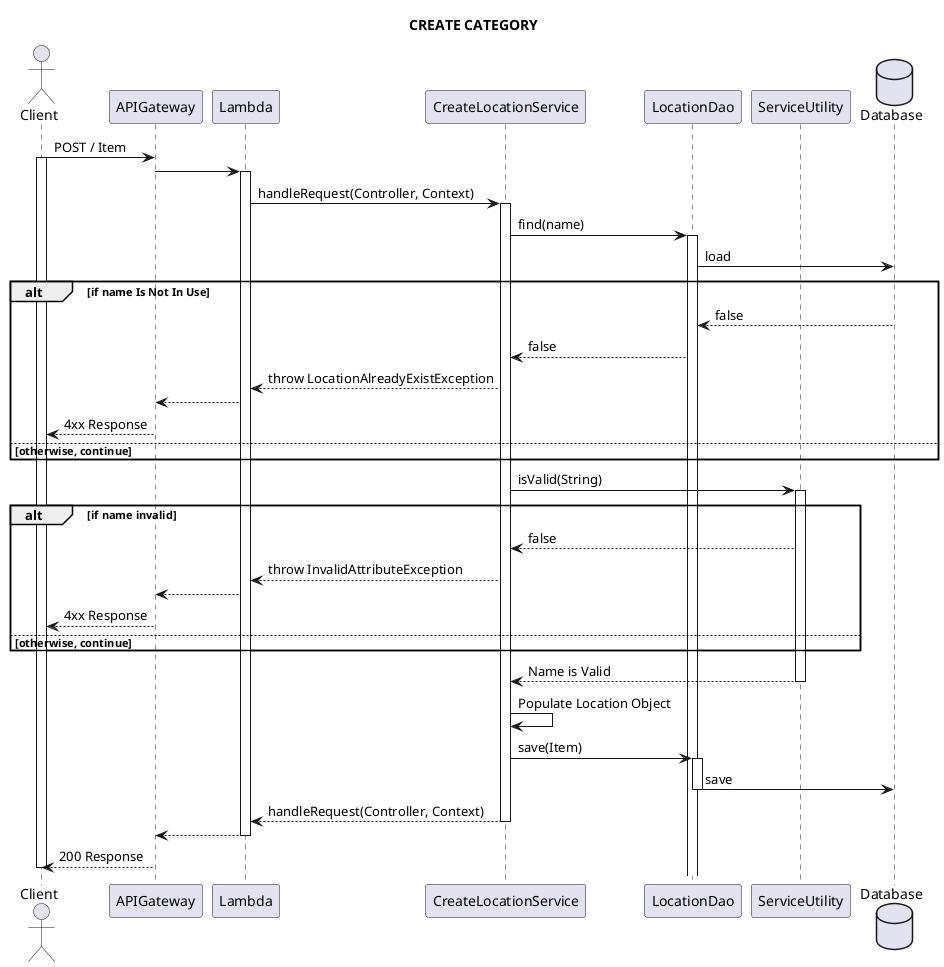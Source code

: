 @startuml
title CREATE CATEGORY

actor Client
participant APIGateway
participant Lambda
participant CreateLocationService
participant LocationDao
participant ServiceUtility
database Database

Client -> APIGateway : POST / Item
activate Client
APIGateway -> Lambda
activate Lambda
Lambda -> CreateLocationService :  handleRequest(Controller, Context)
activate CreateLocationService

CreateLocationService -> LocationDao : find(name)
activate LocationDao
LocationDao -> Database : load

alt if name Is Not In Use
    LocationDao <-- Database : false
    CreateLocationService <-- LocationDao : false
    Lambda <-- CreateLocationService : throw LocationAlreadyExistException
    APIGateway <-- Lambda
    Client <-- APIGateway : 4xx Response
else otherwise, continue
end

CreateLocationService -> ServiceUtility : isValid(String)
activate ServiceUtility

alt if name invalid
    CreateLocationService <-- ServiceUtility : false
    Lambda <-- CreateLocationService : throw InvalidAttributeException
    APIGateway <-- Lambda
    Client <-- APIGateway : 4xx Response
else otherwise, continue
end

CreateLocationService <-- ServiceUtility : Name is Valid
deactivate ServiceUtility

CreateLocationService -> CreateLocationService : Populate Location Object

CreateLocationService -> LocationDao : save(Item)
activate LocationDao

LocationDao -> Database : save

deactivate LocationDao

Lambda <-- CreateLocationService : handleRequest(Controller, Context)
deactivate CreateLocationService
APIGateway <-- Lambda
deactivate Lambda
Client <-- APIGateway : 200 Response
deactivate Client

@enduml
